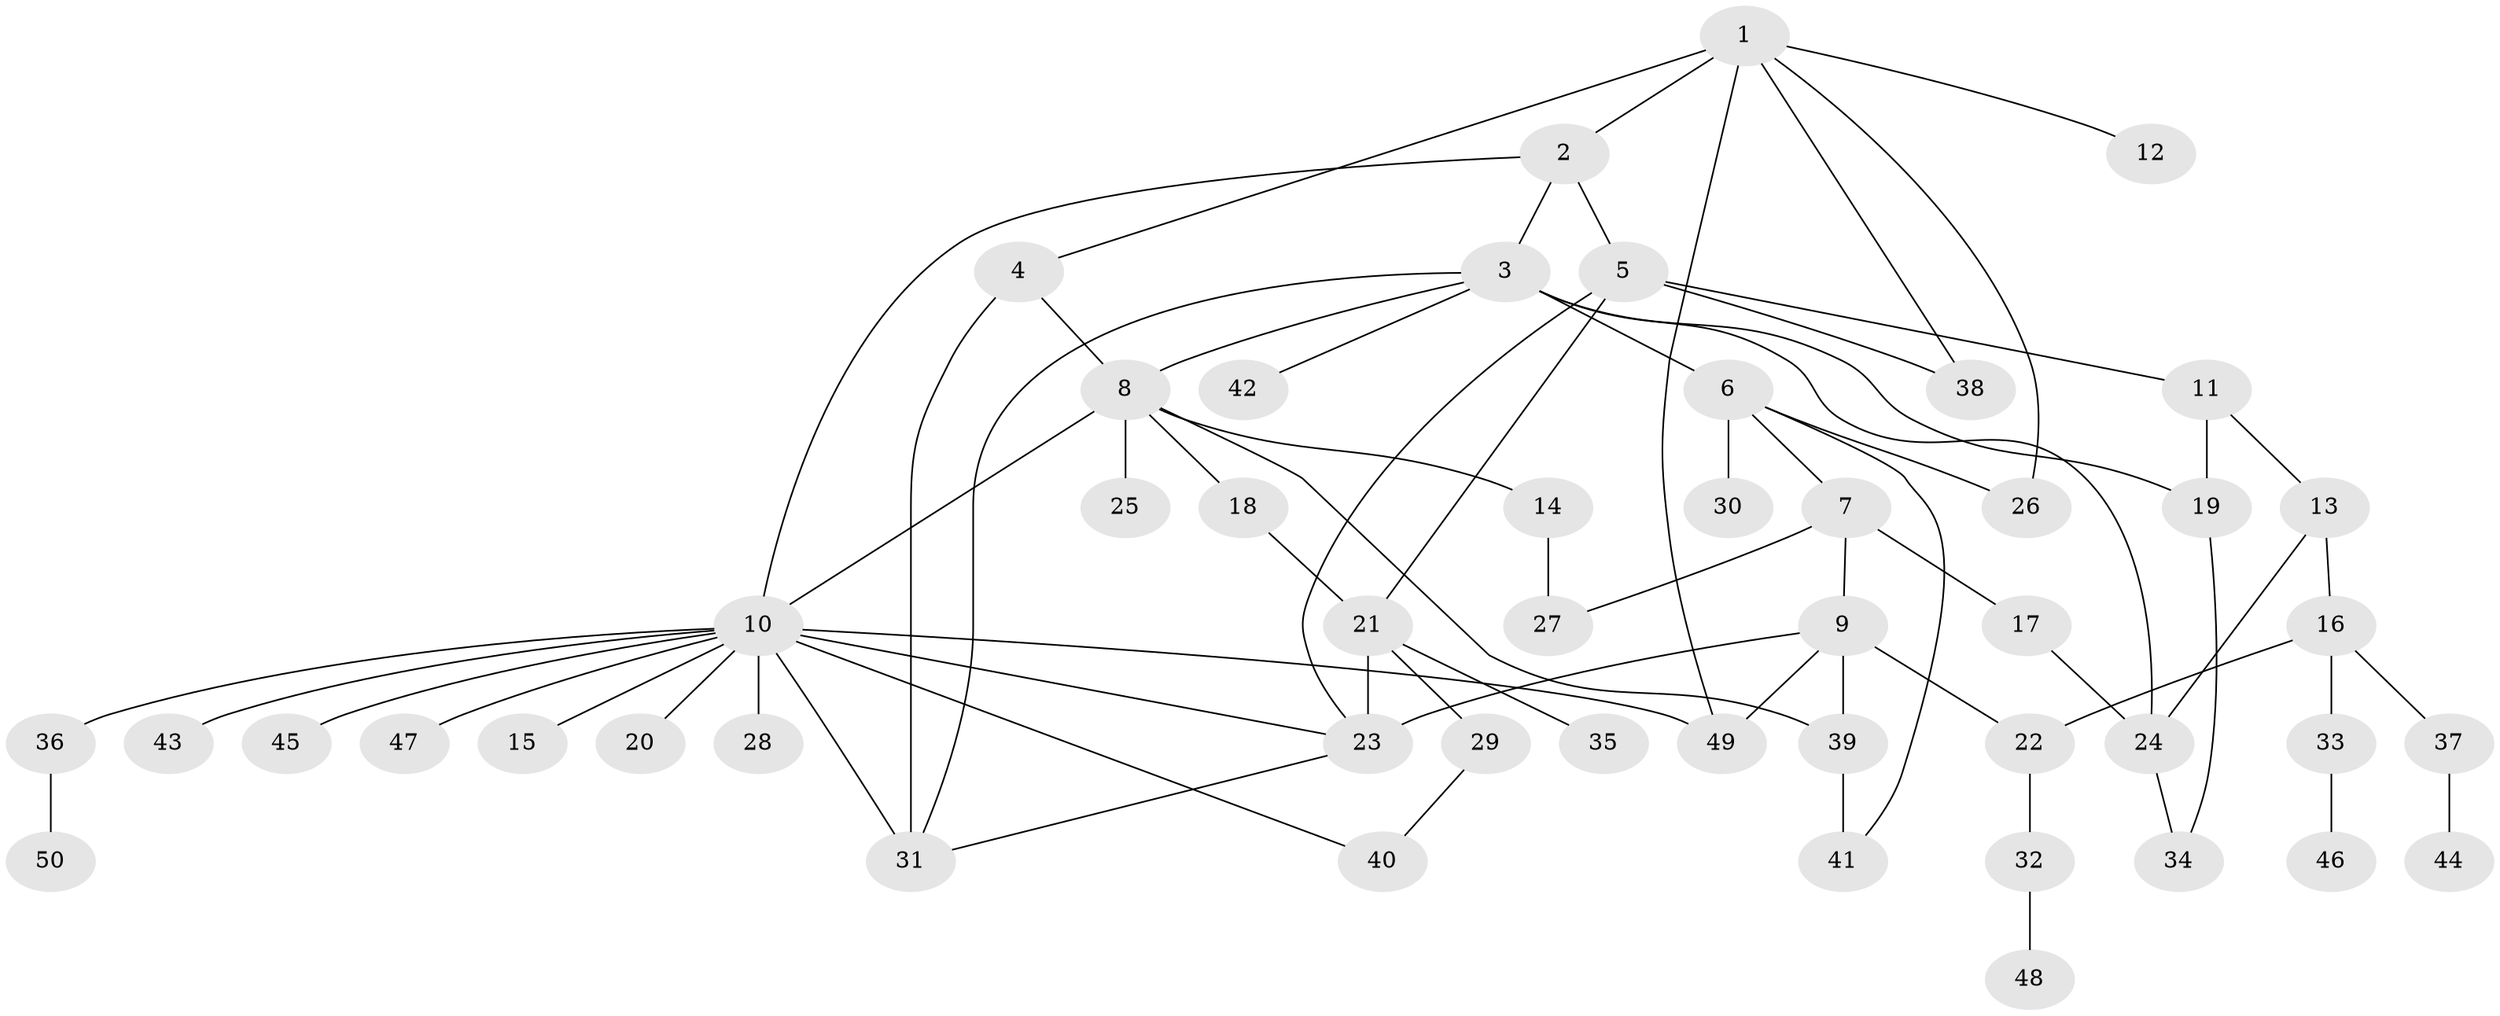// original degree distribution, {7: 0.030303030303030304, 5: 0.050505050505050504, 8: 0.010101010101010102, 10: 0.020202020202020204, 6: 0.010101010101010102, 16: 0.010101010101010102, 1: 0.46464646464646464, 2: 0.25252525252525254, 3: 0.1111111111111111, 4: 0.030303030303030304, 13: 0.010101010101010102}
// Generated by graph-tools (version 1.1) at 2025/50/03/04/25 22:50:28]
// undirected, 50 vertices, 71 edges
graph export_dot {
  node [color=gray90,style=filled];
  1;
  2;
  3;
  4;
  5;
  6;
  7;
  8;
  9;
  10;
  11;
  12;
  13;
  14;
  15;
  16;
  17;
  18;
  19;
  20;
  21;
  22;
  23;
  24;
  25;
  26;
  27;
  28;
  29;
  30;
  31;
  32;
  33;
  34;
  35;
  36;
  37;
  38;
  39;
  40;
  41;
  42;
  43;
  44;
  45;
  46;
  47;
  48;
  49;
  50;
  1 -- 2 [weight=1.0];
  1 -- 4 [weight=1.0];
  1 -- 12 [weight=1.0];
  1 -- 26 [weight=1.0];
  1 -- 38 [weight=1.0];
  1 -- 49 [weight=1.0];
  2 -- 3 [weight=1.0];
  2 -- 5 [weight=1.0];
  2 -- 10 [weight=1.0];
  3 -- 6 [weight=1.0];
  3 -- 8 [weight=1.0];
  3 -- 19 [weight=1.0];
  3 -- 24 [weight=1.0];
  3 -- 31 [weight=1.0];
  3 -- 42 [weight=1.0];
  4 -- 8 [weight=1.0];
  4 -- 31 [weight=2.0];
  5 -- 11 [weight=1.0];
  5 -- 21 [weight=1.0];
  5 -- 23 [weight=1.0];
  5 -- 38 [weight=4.0];
  6 -- 7 [weight=1.0];
  6 -- 26 [weight=1.0];
  6 -- 30 [weight=1.0];
  6 -- 41 [weight=1.0];
  7 -- 9 [weight=1.0];
  7 -- 17 [weight=3.0];
  7 -- 27 [weight=1.0];
  8 -- 10 [weight=1.0];
  8 -- 14 [weight=3.0];
  8 -- 18 [weight=1.0];
  8 -- 25 [weight=1.0];
  8 -- 39 [weight=1.0];
  9 -- 22 [weight=1.0];
  9 -- 23 [weight=1.0];
  9 -- 39 [weight=1.0];
  9 -- 49 [weight=1.0];
  10 -- 15 [weight=1.0];
  10 -- 20 [weight=1.0];
  10 -- 23 [weight=1.0];
  10 -- 28 [weight=1.0];
  10 -- 31 [weight=1.0];
  10 -- 36 [weight=1.0];
  10 -- 40 [weight=1.0];
  10 -- 43 [weight=1.0];
  10 -- 45 [weight=1.0];
  10 -- 47 [weight=1.0];
  10 -- 49 [weight=1.0];
  11 -- 13 [weight=1.0];
  11 -- 19 [weight=1.0];
  13 -- 16 [weight=1.0];
  13 -- 24 [weight=1.0];
  14 -- 27 [weight=1.0];
  16 -- 22 [weight=1.0];
  16 -- 33 [weight=1.0];
  16 -- 37 [weight=1.0];
  17 -- 24 [weight=1.0];
  18 -- 21 [weight=1.0];
  19 -- 34 [weight=1.0];
  21 -- 23 [weight=8.0];
  21 -- 29 [weight=1.0];
  21 -- 35 [weight=1.0];
  22 -- 32 [weight=1.0];
  23 -- 31 [weight=1.0];
  24 -- 34 [weight=1.0];
  29 -- 40 [weight=1.0];
  32 -- 48 [weight=1.0];
  33 -- 46 [weight=1.0];
  36 -- 50 [weight=1.0];
  37 -- 44 [weight=1.0];
  39 -- 41 [weight=2.0];
}
